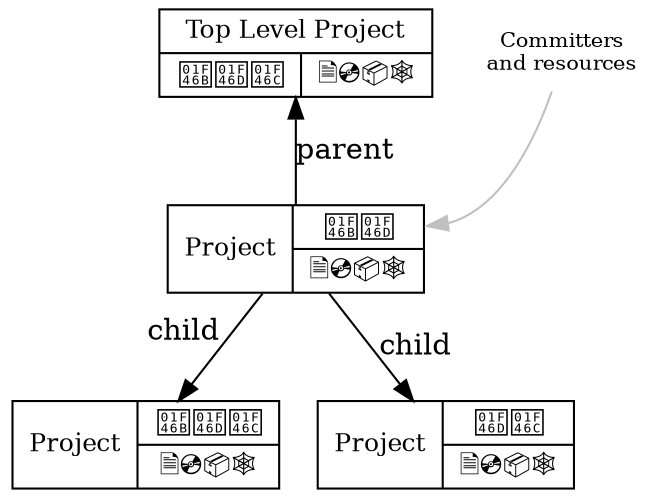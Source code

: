 /*
 * Copyright (C) Eclipse Foundation, Inc. and others. 
 * 
 * This program and the accompanying materials are made available under the
 * terms of the Eclipse Public License v. 2.0 which is available at
 * http://www.eclipse.org/legal/epl-2.0.
 * 
 * SPDX-License-Identifier: EPL-2.0
 */
 digraph {
	bgcolor=transparent;
	rankdir=TB;
	rank=same;
	node [shape=box;style=filled;fillcolor=white;fontsize=12];

	tlp[shape="record";label="{Top Level Project|{👫👭👬|🗎💿📦🕸}}"]
	project[shape="record";label="<f0>Project|{<f1>👫👭|<f2>🗎💿📦🕸}"]	
	subproject1[shape="record";label="Project|{👫👭👬|🗎💿📦🕸}"]
	subproject2[shape="record";label="Project|{👭👬|🗎💿📦🕸}"]
	
	node [shape=plaintext;fillcolor=transparent;fontsize=10]
	committers[label="Committers\nand resources"]
	
	tlp -> project [dir="back",label="parent"];
	project-> subproject1[xlabel="child"];
	project -> subproject2[label="child"];
	
	edge [color=grey]
	committers -> project:f1[]
	
	// Add an invisible node to force alignment of the nodes
	stuff[style="invis"]
	stuff -> project:f0[style="invis"]
}
